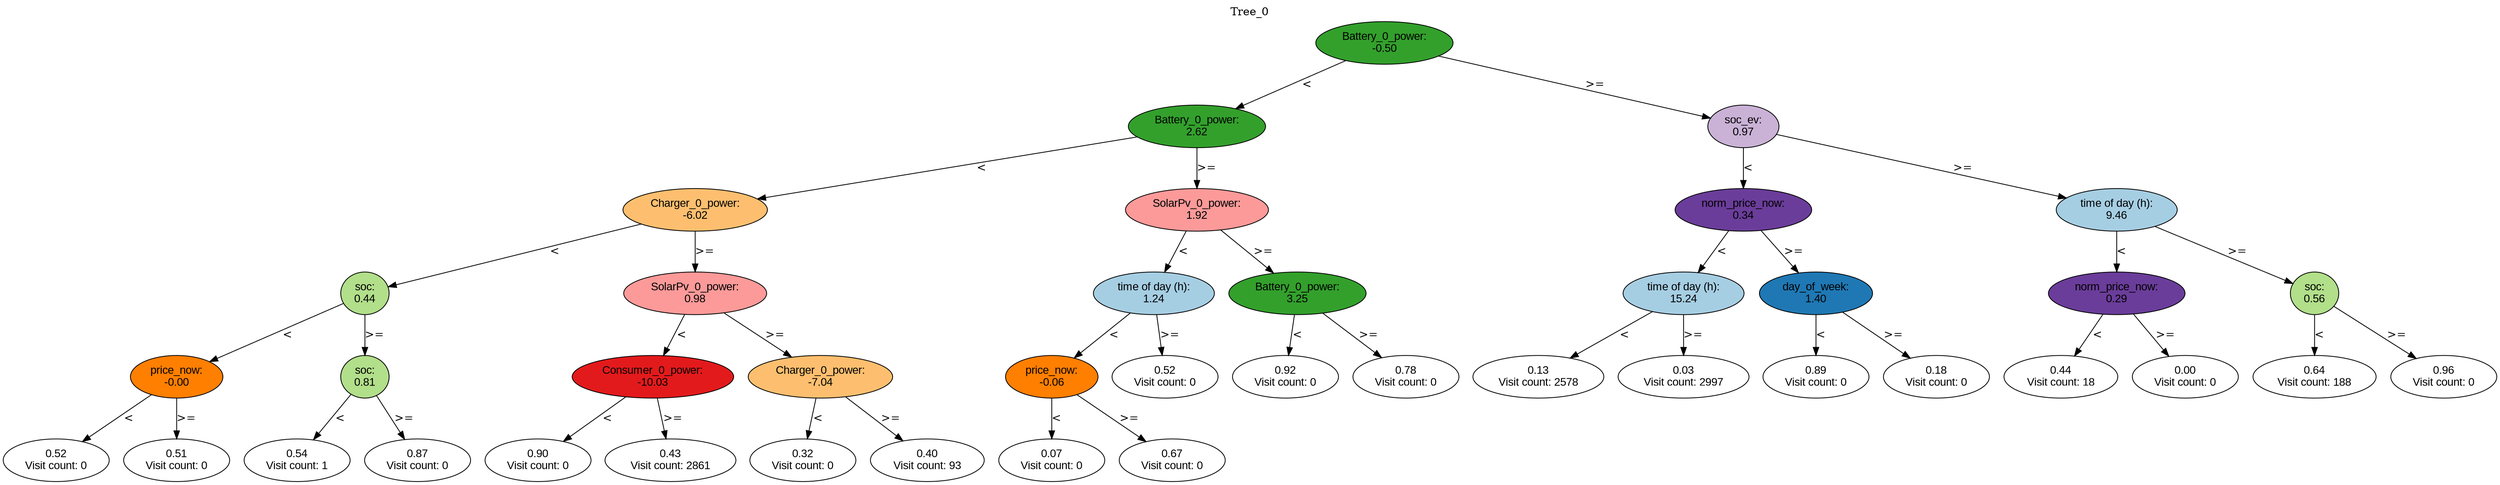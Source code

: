 digraph BST {
    node [fontname="Arial" style=filled colorscheme=paired12];
    0 [ label = "Battery_0_power:
-0.50" fillcolor=4];
    1 [ label = "Battery_0_power:
2.62" fillcolor=4];
    2 [ label = "Charger_0_power:
-6.02" fillcolor=7];
    3 [ label = "soc:
0.44" fillcolor=3];
    4 [ label = "price_now:
-0.00" fillcolor=8];
    5 [ label = "0.52
Visit count: 0" fillcolor=white];
    6 [ label = "0.51
Visit count: 0" fillcolor=white];
    7 [ label = "soc:
0.81" fillcolor=3];
    8 [ label = "0.54
Visit count: 1" fillcolor=white];
    9 [ label = "0.87
Visit count: 0" fillcolor=white];
    10 [ label = "SolarPv_0_power:
0.98" fillcolor=5];
    11 [ label = "Consumer_0_power:
-10.03" fillcolor=6];
    12 [ label = "0.90
Visit count: 0" fillcolor=white];
    13 [ label = "0.43
Visit count: 2861" fillcolor=white];
    14 [ label = "Charger_0_power:
-7.04" fillcolor=7];
    15 [ label = "0.32
Visit count: 0" fillcolor=white];
    16 [ label = "0.40
Visit count: 93" fillcolor=white];
    17 [ label = "SolarPv_0_power:
1.92" fillcolor=5];
    18 [ label = "time of day (h):
1.24" fillcolor=1];
    19 [ label = "price_now:
-0.06" fillcolor=8];
    20 [ label = "0.07
Visit count: 0" fillcolor=white];
    21 [ label = "0.67
Visit count: 0" fillcolor=white];
    22 [ label = "0.52
Visit count: 0" fillcolor=white];
    23 [ label = "Battery_0_power:
3.25" fillcolor=4];
    24 [ label = "0.92
Visit count: 0" fillcolor=white];
    25 [ label = "0.78
Visit count: 0" fillcolor=white];
    26 [ label = "soc_ev:
0.97" fillcolor=9];
    27 [ label = "norm_price_now:
0.34" fillcolor=10];
    28 [ label = "time of day (h):
15.24" fillcolor=1];
    29 [ label = "0.13
Visit count: 2578" fillcolor=white];
    30 [ label = "0.03
Visit count: 2997" fillcolor=white];
    31 [ label = "day_of_week:
1.40" fillcolor=2];
    32 [ label = "0.89
Visit count: 0" fillcolor=white];
    33 [ label = "0.18
Visit count: 0" fillcolor=white];
    34 [ label = "time of day (h):
9.46" fillcolor=1];
    35 [ label = "norm_price_now:
0.29" fillcolor=10];
    36 [ label = "0.44
Visit count: 18" fillcolor=white];
    37 [ label = "0.00
Visit count: 0" fillcolor=white];
    38 [ label = "soc:
0.56" fillcolor=3];
    39 [ label = "0.64
Visit count: 188" fillcolor=white];
    40 [ label = "0.96
Visit count: 0" fillcolor=white];

    0  -> 1[ label = "<"];
    0  -> 26[ label = ">="];
    1  -> 2[ label = "<"];
    1  -> 17[ label = ">="];
    2  -> 3[ label = "<"];
    2  -> 10[ label = ">="];
    3  -> 4[ label = "<"];
    3  -> 7[ label = ">="];
    4  -> 5[ label = "<"];
    4  -> 6[ label = ">="];
    7  -> 8[ label = "<"];
    7  -> 9[ label = ">="];
    10  -> 11[ label = "<"];
    10  -> 14[ label = ">="];
    11  -> 12[ label = "<"];
    11  -> 13[ label = ">="];
    14  -> 15[ label = "<"];
    14  -> 16[ label = ">="];
    17  -> 18[ label = "<"];
    17  -> 23[ label = ">="];
    18  -> 19[ label = "<"];
    18  -> 22[ label = ">="];
    19  -> 20[ label = "<"];
    19  -> 21[ label = ">="];
    23  -> 24[ label = "<"];
    23  -> 25[ label = ">="];
    26  -> 27[ label = "<"];
    26  -> 34[ label = ">="];
    27  -> 28[ label = "<"];
    27  -> 31[ label = ">="];
    28  -> 29[ label = "<"];
    28  -> 30[ label = ">="];
    31  -> 32[ label = "<"];
    31  -> 33[ label = ">="];
    34  -> 35[ label = "<"];
    34  -> 38[ label = ">="];
    35  -> 36[ label = "<"];
    35  -> 37[ label = ">="];
    38  -> 39[ label = "<"];
    38  -> 40[ label = ">="];

    labelloc="t";
    label="Tree_0";
}